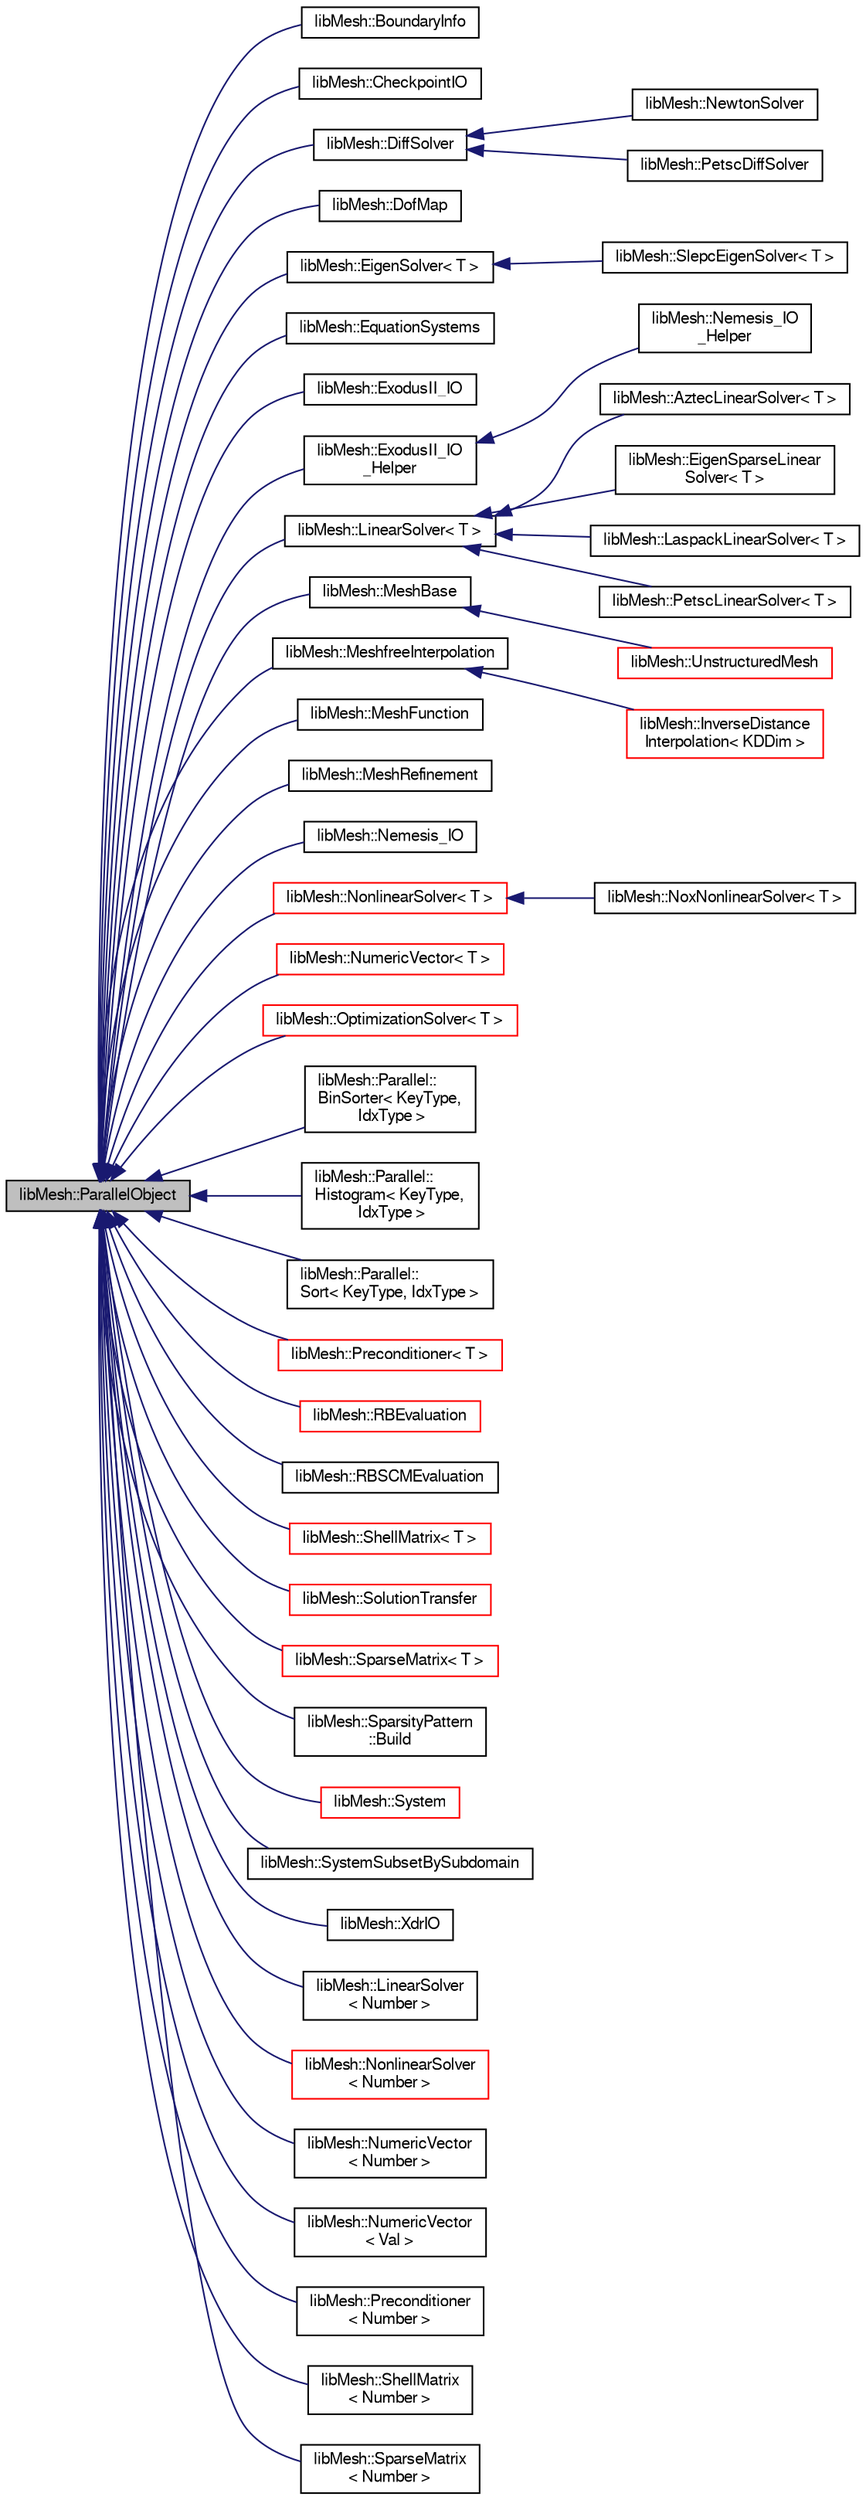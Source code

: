 digraph "libMesh::ParallelObject"
{
  edge [fontname="FreeSans",fontsize="10",labelfontname="FreeSans",labelfontsize="10"];
  node [fontname="FreeSans",fontsize="10",shape=record];
  rankdir="LR";
  Node1 [label="libMesh::ParallelObject",height=0.2,width=0.4,color="black", fillcolor="grey75", style="filled", fontcolor="black"];
  Node1 -> Node2 [dir="back",color="midnightblue",fontsize="10",style="solid",fontname="FreeSans"];
  Node2 [label="libMesh::BoundaryInfo",height=0.2,width=0.4,color="black", fillcolor="white", style="filled",URL="$classlibMesh_1_1BoundaryInfo.html"];
  Node1 -> Node3 [dir="back",color="midnightblue",fontsize="10",style="solid",fontname="FreeSans"];
  Node3 [label="libMesh::CheckpointIO",height=0.2,width=0.4,color="black", fillcolor="white", style="filled",URL="$classlibMesh_1_1CheckpointIO.html"];
  Node1 -> Node4 [dir="back",color="midnightblue",fontsize="10",style="solid",fontname="FreeSans"];
  Node4 [label="libMesh::DiffSolver",height=0.2,width=0.4,color="black", fillcolor="white", style="filled",URL="$classlibMesh_1_1DiffSolver.html"];
  Node4 -> Node5 [dir="back",color="midnightblue",fontsize="10",style="solid",fontname="FreeSans"];
  Node5 [label="libMesh::NewtonSolver",height=0.2,width=0.4,color="black", fillcolor="white", style="filled",URL="$classlibMesh_1_1NewtonSolver.html"];
  Node4 -> Node6 [dir="back",color="midnightblue",fontsize="10",style="solid",fontname="FreeSans"];
  Node6 [label="libMesh::PetscDiffSolver",height=0.2,width=0.4,color="black", fillcolor="white", style="filled",URL="$classlibMesh_1_1PetscDiffSolver.html"];
  Node1 -> Node7 [dir="back",color="midnightblue",fontsize="10",style="solid",fontname="FreeSans"];
  Node7 [label="libMesh::DofMap",height=0.2,width=0.4,color="black", fillcolor="white", style="filled",URL="$classlibMesh_1_1DofMap.html"];
  Node1 -> Node8 [dir="back",color="midnightblue",fontsize="10",style="solid",fontname="FreeSans"];
  Node8 [label="libMesh::EigenSolver\< T \>",height=0.2,width=0.4,color="black", fillcolor="white", style="filled",URL="$classlibMesh_1_1EigenSolver.html"];
  Node8 -> Node9 [dir="back",color="midnightblue",fontsize="10",style="solid",fontname="FreeSans"];
  Node9 [label="libMesh::SlepcEigenSolver\< T \>",height=0.2,width=0.4,color="black", fillcolor="white", style="filled",URL="$classlibMesh_1_1SlepcEigenSolver.html"];
  Node1 -> Node10 [dir="back",color="midnightblue",fontsize="10",style="solid",fontname="FreeSans"];
  Node10 [label="libMesh::EquationSystems",height=0.2,width=0.4,color="black", fillcolor="white", style="filled",URL="$classlibMesh_1_1EquationSystems.html"];
  Node1 -> Node11 [dir="back",color="midnightblue",fontsize="10",style="solid",fontname="FreeSans"];
  Node11 [label="libMesh::ExodusII_IO",height=0.2,width=0.4,color="black", fillcolor="white", style="filled",URL="$classlibMesh_1_1ExodusII__IO.html"];
  Node1 -> Node12 [dir="back",color="midnightblue",fontsize="10",style="solid",fontname="FreeSans"];
  Node12 [label="libMesh::ExodusII_IO\l_Helper",height=0.2,width=0.4,color="black", fillcolor="white", style="filled",URL="$classlibMesh_1_1ExodusII__IO__Helper.html"];
  Node12 -> Node13 [dir="back",color="midnightblue",fontsize="10",style="solid",fontname="FreeSans"];
  Node13 [label="libMesh::Nemesis_IO\l_Helper",height=0.2,width=0.4,color="black", fillcolor="white", style="filled",URL="$classlibMesh_1_1Nemesis__IO__Helper.html"];
  Node1 -> Node14 [dir="back",color="midnightblue",fontsize="10",style="solid",fontname="FreeSans"];
  Node14 [label="libMesh::LinearSolver\< T \>",height=0.2,width=0.4,color="black", fillcolor="white", style="filled",URL="$classlibMesh_1_1LinearSolver.html"];
  Node14 -> Node15 [dir="back",color="midnightblue",fontsize="10",style="solid",fontname="FreeSans"];
  Node15 [label="libMesh::AztecLinearSolver\< T \>",height=0.2,width=0.4,color="black", fillcolor="white", style="filled",URL="$classlibMesh_1_1AztecLinearSolver.html"];
  Node14 -> Node16 [dir="back",color="midnightblue",fontsize="10",style="solid",fontname="FreeSans"];
  Node16 [label="libMesh::EigenSparseLinear\lSolver\< T \>",height=0.2,width=0.4,color="black", fillcolor="white", style="filled",URL="$classlibMesh_1_1EigenSparseLinearSolver.html"];
  Node14 -> Node17 [dir="back",color="midnightblue",fontsize="10",style="solid",fontname="FreeSans"];
  Node17 [label="libMesh::LaspackLinearSolver\< T \>",height=0.2,width=0.4,color="black", fillcolor="white", style="filled",URL="$classlibMesh_1_1LaspackLinearSolver.html"];
  Node14 -> Node18 [dir="back",color="midnightblue",fontsize="10",style="solid",fontname="FreeSans"];
  Node18 [label="libMesh::PetscLinearSolver\< T \>",height=0.2,width=0.4,color="black", fillcolor="white", style="filled",URL="$classlibMesh_1_1PetscLinearSolver.html"];
  Node1 -> Node19 [dir="back",color="midnightblue",fontsize="10",style="solid",fontname="FreeSans"];
  Node19 [label="libMesh::MeshBase",height=0.2,width=0.4,color="black", fillcolor="white", style="filled",URL="$classlibMesh_1_1MeshBase.html"];
  Node19 -> Node20 [dir="back",color="midnightblue",fontsize="10",style="solid",fontname="FreeSans"];
  Node20 [label="libMesh::UnstructuredMesh",height=0.2,width=0.4,color="red", fillcolor="white", style="filled",URL="$classlibMesh_1_1UnstructuredMesh.html"];
  Node1 -> Node21 [dir="back",color="midnightblue",fontsize="10",style="solid",fontname="FreeSans"];
  Node21 [label="libMesh::MeshfreeInterpolation",height=0.2,width=0.4,color="black", fillcolor="white", style="filled",URL="$classlibMesh_1_1MeshfreeInterpolation.html"];
  Node21 -> Node22 [dir="back",color="midnightblue",fontsize="10",style="solid",fontname="FreeSans"];
  Node22 [label="libMesh::InverseDistance\lInterpolation\< KDDim \>",height=0.2,width=0.4,color="red", fillcolor="white", style="filled",URL="$classlibMesh_1_1InverseDistanceInterpolation.html"];
  Node1 -> Node23 [dir="back",color="midnightblue",fontsize="10",style="solid",fontname="FreeSans"];
  Node23 [label="libMesh::MeshFunction",height=0.2,width=0.4,color="black", fillcolor="white", style="filled",URL="$classlibMesh_1_1MeshFunction.html"];
  Node1 -> Node24 [dir="back",color="midnightblue",fontsize="10",style="solid",fontname="FreeSans"];
  Node24 [label="libMesh::MeshRefinement",height=0.2,width=0.4,color="black", fillcolor="white", style="filled",URL="$classlibMesh_1_1MeshRefinement.html"];
  Node1 -> Node25 [dir="back",color="midnightblue",fontsize="10",style="solid",fontname="FreeSans"];
  Node25 [label="libMesh::Nemesis_IO",height=0.2,width=0.4,color="black", fillcolor="white", style="filled",URL="$classlibMesh_1_1Nemesis__IO.html"];
  Node1 -> Node26 [dir="back",color="midnightblue",fontsize="10",style="solid",fontname="FreeSans"];
  Node26 [label="libMesh::NonlinearSolver\< T \>",height=0.2,width=0.4,color="red", fillcolor="white", style="filled",URL="$classlibMesh_1_1NonlinearSolver.html"];
  Node26 -> Node27 [dir="back",color="midnightblue",fontsize="10",style="solid",fontname="FreeSans"];
  Node27 [label="libMesh::NoxNonlinearSolver\< T \>",height=0.2,width=0.4,color="black", fillcolor="white", style="filled",URL="$classlibMesh_1_1NoxNonlinearSolver.html"];
  Node1 -> Node28 [dir="back",color="midnightblue",fontsize="10",style="solid",fontname="FreeSans"];
  Node28 [label="libMesh::NumericVector\< T \>",height=0.2,width=0.4,color="red", fillcolor="white", style="filled",URL="$classlibMesh_1_1NumericVector.html"];
  Node1 -> Node29 [dir="back",color="midnightblue",fontsize="10",style="solid",fontname="FreeSans"];
  Node29 [label="libMesh::OptimizationSolver\< T \>",height=0.2,width=0.4,color="red", fillcolor="white", style="filled",URL="$classlibMesh_1_1OptimizationSolver.html"];
  Node1 -> Node30 [dir="back",color="midnightblue",fontsize="10",style="solid",fontname="FreeSans"];
  Node30 [label="libMesh::Parallel::\lBinSorter\< KeyType,\l IdxType \>",height=0.2,width=0.4,color="black", fillcolor="white", style="filled",URL="$classlibMesh_1_1Parallel_1_1BinSorter.html"];
  Node1 -> Node31 [dir="back",color="midnightblue",fontsize="10",style="solid",fontname="FreeSans"];
  Node31 [label="libMesh::Parallel::\lHistogram\< KeyType,\l IdxType \>",height=0.2,width=0.4,color="black", fillcolor="white", style="filled",URL="$classlibMesh_1_1Parallel_1_1Histogram.html"];
  Node1 -> Node32 [dir="back",color="midnightblue",fontsize="10",style="solid",fontname="FreeSans"];
  Node32 [label="libMesh::Parallel::\lSort\< KeyType, IdxType \>",height=0.2,width=0.4,color="black", fillcolor="white", style="filled",URL="$classlibMesh_1_1Parallel_1_1Sort.html"];
  Node1 -> Node33 [dir="back",color="midnightblue",fontsize="10",style="solid",fontname="FreeSans"];
  Node33 [label="libMesh::Preconditioner\< T \>",height=0.2,width=0.4,color="red", fillcolor="white", style="filled",URL="$classlibMesh_1_1Preconditioner.html"];
  Node1 -> Node34 [dir="back",color="midnightblue",fontsize="10",style="solid",fontname="FreeSans"];
  Node34 [label="libMesh::RBEvaluation",height=0.2,width=0.4,color="red", fillcolor="white", style="filled",URL="$classlibMesh_1_1RBEvaluation.html"];
  Node1 -> Node35 [dir="back",color="midnightblue",fontsize="10",style="solid",fontname="FreeSans"];
  Node35 [label="libMesh::RBSCMEvaluation",height=0.2,width=0.4,color="black", fillcolor="white", style="filled",URL="$classlibMesh_1_1RBSCMEvaluation.html"];
  Node1 -> Node36 [dir="back",color="midnightblue",fontsize="10",style="solid",fontname="FreeSans"];
  Node36 [label="libMesh::ShellMatrix\< T \>",height=0.2,width=0.4,color="red", fillcolor="white", style="filled",URL="$classlibMesh_1_1ShellMatrix.html"];
  Node1 -> Node37 [dir="back",color="midnightblue",fontsize="10",style="solid",fontname="FreeSans"];
  Node37 [label="libMesh::SolutionTransfer",height=0.2,width=0.4,color="red", fillcolor="white", style="filled",URL="$classlibMesh_1_1SolutionTransfer.html"];
  Node1 -> Node38 [dir="back",color="midnightblue",fontsize="10",style="solid",fontname="FreeSans"];
  Node38 [label="libMesh::SparseMatrix\< T \>",height=0.2,width=0.4,color="red", fillcolor="white", style="filled",URL="$classlibMesh_1_1SparseMatrix.html"];
  Node1 -> Node39 [dir="back",color="midnightblue",fontsize="10",style="solid",fontname="FreeSans"];
  Node39 [label="libMesh::SparsityPattern\l::Build",height=0.2,width=0.4,color="black", fillcolor="white", style="filled",URL="$classlibMesh_1_1SparsityPattern_1_1Build.html"];
  Node1 -> Node40 [dir="back",color="midnightblue",fontsize="10",style="solid",fontname="FreeSans"];
  Node40 [label="libMesh::System",height=0.2,width=0.4,color="red", fillcolor="white", style="filled",URL="$classlibMesh_1_1System.html"];
  Node1 -> Node41 [dir="back",color="midnightblue",fontsize="10",style="solid",fontname="FreeSans"];
  Node41 [label="libMesh::SystemSubsetBySubdomain",height=0.2,width=0.4,color="black", fillcolor="white", style="filled",URL="$classlibMesh_1_1SystemSubsetBySubdomain.html"];
  Node1 -> Node42 [dir="back",color="midnightblue",fontsize="10",style="solid",fontname="FreeSans"];
  Node42 [label="libMesh::XdrIO",height=0.2,width=0.4,color="black", fillcolor="white", style="filled",URL="$classlibMesh_1_1XdrIO.html"];
  Node1 -> Node43 [dir="back",color="midnightblue",fontsize="10",style="solid",fontname="FreeSans"];
  Node43 [label="libMesh::LinearSolver\l\< Number \>",height=0.2,width=0.4,color="black", fillcolor="white", style="filled",URL="$classlibMesh_1_1LinearSolver.html"];
  Node1 -> Node44 [dir="back",color="midnightblue",fontsize="10",style="solid",fontname="FreeSans"];
  Node44 [label="libMesh::NonlinearSolver\l\< Number \>",height=0.2,width=0.4,color="red", fillcolor="white", style="filled",URL="$classlibMesh_1_1NonlinearSolver.html"];
  Node1 -> Node45 [dir="back",color="midnightblue",fontsize="10",style="solid",fontname="FreeSans"];
  Node45 [label="libMesh::NumericVector\l\< Number \>",height=0.2,width=0.4,color="black", fillcolor="white", style="filled",URL="$classlibMesh_1_1NumericVector.html"];
  Node1 -> Node46 [dir="back",color="midnightblue",fontsize="10",style="solid",fontname="FreeSans"];
  Node46 [label="libMesh::NumericVector\l\< Val \>",height=0.2,width=0.4,color="black", fillcolor="white", style="filled",URL="$classlibMesh_1_1NumericVector.html"];
  Node1 -> Node47 [dir="back",color="midnightblue",fontsize="10",style="solid",fontname="FreeSans"];
  Node47 [label="libMesh::Preconditioner\l\< Number \>",height=0.2,width=0.4,color="black", fillcolor="white", style="filled",URL="$classlibMesh_1_1Preconditioner.html"];
  Node1 -> Node48 [dir="back",color="midnightblue",fontsize="10",style="solid",fontname="FreeSans"];
  Node48 [label="libMesh::ShellMatrix\l\< Number \>",height=0.2,width=0.4,color="black", fillcolor="white", style="filled",URL="$classlibMesh_1_1ShellMatrix.html"];
  Node1 -> Node49 [dir="back",color="midnightblue",fontsize="10",style="solid",fontname="FreeSans"];
  Node49 [label="libMesh::SparseMatrix\l\< Number \>",height=0.2,width=0.4,color="black", fillcolor="white", style="filled",URL="$classlibMesh_1_1SparseMatrix.html"];
}
